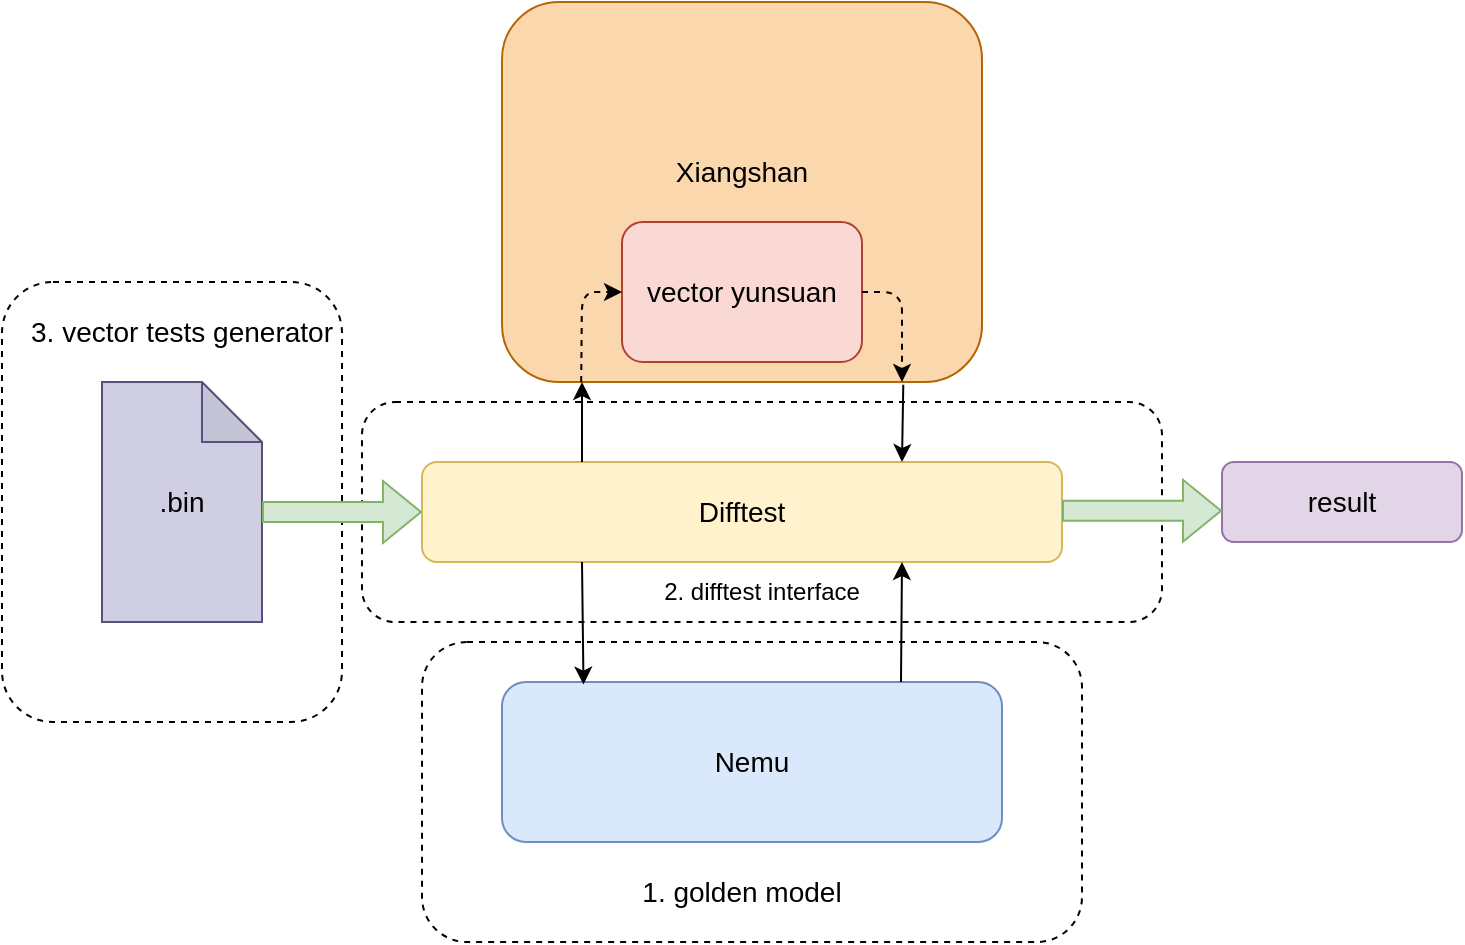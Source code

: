 <mxfile version="21.6.5" type="github">
  <diagram name="第 1 页" id="aa0tXRR-q9uDrZQQivy8">
    <mxGraphModel dx="1048" dy="1875" grid="1" gridSize="10" guides="1" tooltips="1" connect="1" arrows="1" fold="1" page="1" pageScale="1" pageWidth="827" pageHeight="1169" math="0" shadow="0">
      <root>
        <mxCell id="0" />
        <mxCell id="1" parent="0" />
        <mxCell id="q1lbdMsIgvBYwbsCB1MY-26" value="" style="rounded=1;whiteSpace=wrap;html=1;dashed=1;" vertex="1" parent="1">
          <mxGeometry x="250" y="130" width="400" height="110" as="geometry" />
        </mxCell>
        <mxCell id="q1lbdMsIgvBYwbsCB1MY-25" value="" style="rounded=1;whiteSpace=wrap;html=1;dashed=1;" vertex="1" parent="1">
          <mxGeometry x="280" y="250" width="330" height="150" as="geometry" />
        </mxCell>
        <mxCell id="q1lbdMsIgvBYwbsCB1MY-12" value="&lt;font style=&quot;font-size: 14px;&quot;&gt;result&lt;/font&gt;" style="rounded=1;whiteSpace=wrap;html=1;fillColor=#e1d5e7;strokeColor=#9673a6;" vertex="1" parent="1">
          <mxGeometry x="680" y="160" width="120" height="40" as="geometry" />
        </mxCell>
        <mxCell id="q1lbdMsIgvBYwbsCB1MY-6" value="" style="rounded=1;whiteSpace=wrap;html=1;glass=0;dashed=1;" vertex="1" parent="1">
          <mxGeometry x="70" y="70" width="170" height="220" as="geometry" />
        </mxCell>
        <mxCell id="q1lbdMsIgvBYwbsCB1MY-1" value="&lt;font style=&quot;font-size: 14px;&quot;&gt;.bin&lt;/font&gt;" style="shape=note;whiteSpace=wrap;html=1;backgroundOutline=1;darkOpacity=0.05;fillColor=#d0cee2;strokeColor=#56517e;" vertex="1" parent="1">
          <mxGeometry x="120" y="120" width="80" height="120" as="geometry" />
        </mxCell>
        <mxCell id="q1lbdMsIgvBYwbsCB1MY-2" value="&lt;font style=&quot;font-size: 14px;&quot;&gt;Difftest&lt;/font&gt;" style="rounded=1;whiteSpace=wrap;html=1;fillColor=#fff2cc;strokeColor=#d6b656;" vertex="1" parent="1">
          <mxGeometry x="280" y="160" width="320" height="50" as="geometry" />
        </mxCell>
        <mxCell id="q1lbdMsIgvBYwbsCB1MY-5" value="" style="shape=flexArrow;endArrow=classic;html=1;rounded=0;exitX=0;exitY=0;exitDx=80;exitDy=65;exitPerimeter=0;entryX=0;entryY=0.5;entryDx=0;entryDy=0;fillColor=#d5e8d4;strokeColor=#82b366;" edge="1" parent="1" source="q1lbdMsIgvBYwbsCB1MY-1" target="q1lbdMsIgvBYwbsCB1MY-2">
          <mxGeometry width="50" height="50" relative="1" as="geometry">
            <mxPoint x="270" y="260" as="sourcePoint" />
            <mxPoint x="320" y="210" as="targetPoint" />
          </mxGeometry>
        </mxCell>
        <mxCell id="q1lbdMsIgvBYwbsCB1MY-7" value="&lt;font style=&quot;font-size: 14px;&quot;&gt;3. vector tests generator&lt;/font&gt;" style="text;html=1;strokeColor=none;fillColor=none;align=center;verticalAlign=middle;whiteSpace=wrap;rounded=0;" vertex="1" parent="1">
          <mxGeometry x="80" y="80" width="160" height="30" as="geometry" />
        </mxCell>
        <mxCell id="q1lbdMsIgvBYwbsCB1MY-8" value="" style="rounded=1;whiteSpace=wrap;html=1;fillColor=#fad7ac;strokeColor=#b46504;" vertex="1" parent="1">
          <mxGeometry x="320" y="-70" width="240" height="190" as="geometry" />
        </mxCell>
        <mxCell id="q1lbdMsIgvBYwbsCB1MY-9" value="&lt;font style=&quot;font-size: 14px;&quot;&gt;Nemu&lt;/font&gt;" style="rounded=1;whiteSpace=wrap;html=1;fillColor=#dae8fc;strokeColor=#6c8ebf;" vertex="1" parent="1">
          <mxGeometry x="320" y="270" width="250" height="80" as="geometry" />
        </mxCell>
        <mxCell id="q1lbdMsIgvBYwbsCB1MY-10" value="" style="shape=flexArrow;endArrow=classic;html=1;rounded=0;exitX=0;exitY=0;exitDx=80;exitDy=65;exitPerimeter=0;entryX=0;entryY=0.5;entryDx=0;entryDy=0;fillColor=#d5e8d4;strokeColor=#82b366;" edge="1" parent="1">
          <mxGeometry width="50" height="50" relative="1" as="geometry">
            <mxPoint x="600" y="184.38" as="sourcePoint" />
            <mxPoint x="680" y="184.38" as="targetPoint" />
          </mxGeometry>
        </mxCell>
        <mxCell id="q1lbdMsIgvBYwbsCB1MY-13" value="&lt;font style=&quot;font-size: 14px;&quot;&gt;vector yunsuan&lt;/font&gt;" style="rounded=1;whiteSpace=wrap;html=1;fillColor=#fad9d5;strokeColor=#ae4132;" vertex="1" parent="1">
          <mxGeometry x="380" y="40" width="120" height="70" as="geometry" />
        </mxCell>
        <mxCell id="q1lbdMsIgvBYwbsCB1MY-14" value="&lt;font style=&quot;font-size: 14px;&quot;&gt;Xiangshan&lt;/font&gt;" style="text;html=1;strokeColor=none;fillColor=none;align=center;verticalAlign=middle;whiteSpace=wrap;rounded=0;" vertex="1" parent="1">
          <mxGeometry x="410" width="60" height="30" as="geometry" />
        </mxCell>
        <mxCell id="q1lbdMsIgvBYwbsCB1MY-15" value="" style="endArrow=classic;html=1;rounded=0;exitX=0.25;exitY=0;exitDx=0;exitDy=0;" edge="1" parent="1" source="q1lbdMsIgvBYwbsCB1MY-2">
          <mxGeometry width="50" height="50" relative="1" as="geometry">
            <mxPoint x="390" y="320" as="sourcePoint" />
            <mxPoint x="360" y="120" as="targetPoint" />
          </mxGeometry>
        </mxCell>
        <mxCell id="q1lbdMsIgvBYwbsCB1MY-20" value="" style="endArrow=classic;html=1;rounded=1;exitX=0.165;exitY=1;exitDx=0;exitDy=0;exitPerimeter=0;entryX=0;entryY=0.5;entryDx=0;entryDy=0;dashed=1;" edge="1" parent="1" source="q1lbdMsIgvBYwbsCB1MY-8" target="q1lbdMsIgvBYwbsCB1MY-13">
          <mxGeometry width="50" height="50" relative="1" as="geometry">
            <mxPoint x="280" y="100" as="sourcePoint" />
            <mxPoint x="330" y="50" as="targetPoint" />
            <Array as="points">
              <mxPoint x="360" y="75" />
            </Array>
          </mxGeometry>
        </mxCell>
        <mxCell id="q1lbdMsIgvBYwbsCB1MY-21" value="" style="endArrow=classic;html=1;rounded=0;exitX=0.25;exitY=1;exitDx=0;exitDy=0;entryX=0.163;entryY=0.016;entryDx=0;entryDy=0;entryPerimeter=0;" edge="1" parent="1" source="q1lbdMsIgvBYwbsCB1MY-2" target="q1lbdMsIgvBYwbsCB1MY-9">
          <mxGeometry width="50" height="50" relative="1" as="geometry">
            <mxPoint x="380" y="320" as="sourcePoint" />
            <mxPoint x="430" y="270" as="targetPoint" />
          </mxGeometry>
        </mxCell>
        <mxCell id="q1lbdMsIgvBYwbsCB1MY-22" value="" style="endArrow=classic;html=1;rounded=0;exitX=0.798;exitY=0;exitDx=0;exitDy=0;exitPerimeter=0;entryX=0.75;entryY=1;entryDx=0;entryDy=0;" edge="1" parent="1" source="q1lbdMsIgvBYwbsCB1MY-9" target="q1lbdMsIgvBYwbsCB1MY-2">
          <mxGeometry width="50" height="50" relative="1" as="geometry">
            <mxPoint x="380" y="320" as="sourcePoint" />
            <mxPoint x="430" y="270" as="targetPoint" />
          </mxGeometry>
        </mxCell>
        <mxCell id="q1lbdMsIgvBYwbsCB1MY-23" value="" style="endArrow=classic;html=1;rounded=0;exitX=0.836;exitY=1.007;exitDx=0;exitDy=0;exitPerimeter=0;entryX=0.75;entryY=0;entryDx=0;entryDy=0;" edge="1" parent="1" source="q1lbdMsIgvBYwbsCB1MY-8" target="q1lbdMsIgvBYwbsCB1MY-2">
          <mxGeometry width="50" height="50" relative="1" as="geometry">
            <mxPoint x="380" y="320" as="sourcePoint" />
            <mxPoint x="430" y="270" as="targetPoint" />
          </mxGeometry>
        </mxCell>
        <mxCell id="q1lbdMsIgvBYwbsCB1MY-24" value="" style="endArrow=classic;html=1;rounded=1;exitX=1;exitY=0.5;exitDx=0;exitDy=0;dashed=1;" edge="1" parent="1" source="q1lbdMsIgvBYwbsCB1MY-13">
          <mxGeometry width="50" height="50" relative="1" as="geometry">
            <mxPoint x="380" y="320" as="sourcePoint" />
            <mxPoint x="520" y="120" as="targetPoint" />
            <Array as="points">
              <mxPoint x="520" y="75" />
            </Array>
          </mxGeometry>
        </mxCell>
        <mxCell id="q1lbdMsIgvBYwbsCB1MY-27" value="2. difftest interface" style="text;html=1;strokeColor=none;fillColor=none;align=center;verticalAlign=middle;whiteSpace=wrap;rounded=0;" vertex="1" parent="1">
          <mxGeometry x="400" y="210" width="100" height="30" as="geometry" />
        </mxCell>
        <mxCell id="q1lbdMsIgvBYwbsCB1MY-28" value="&lt;font style=&quot;font-size: 14px;&quot;&gt;1. golden model&lt;/font&gt;" style="text;html=1;strokeColor=none;fillColor=none;align=center;verticalAlign=middle;whiteSpace=wrap;rounded=0;" vertex="1" parent="1">
          <mxGeometry x="377" y="360" width="126" height="30" as="geometry" />
        </mxCell>
      </root>
    </mxGraphModel>
  </diagram>
</mxfile>
